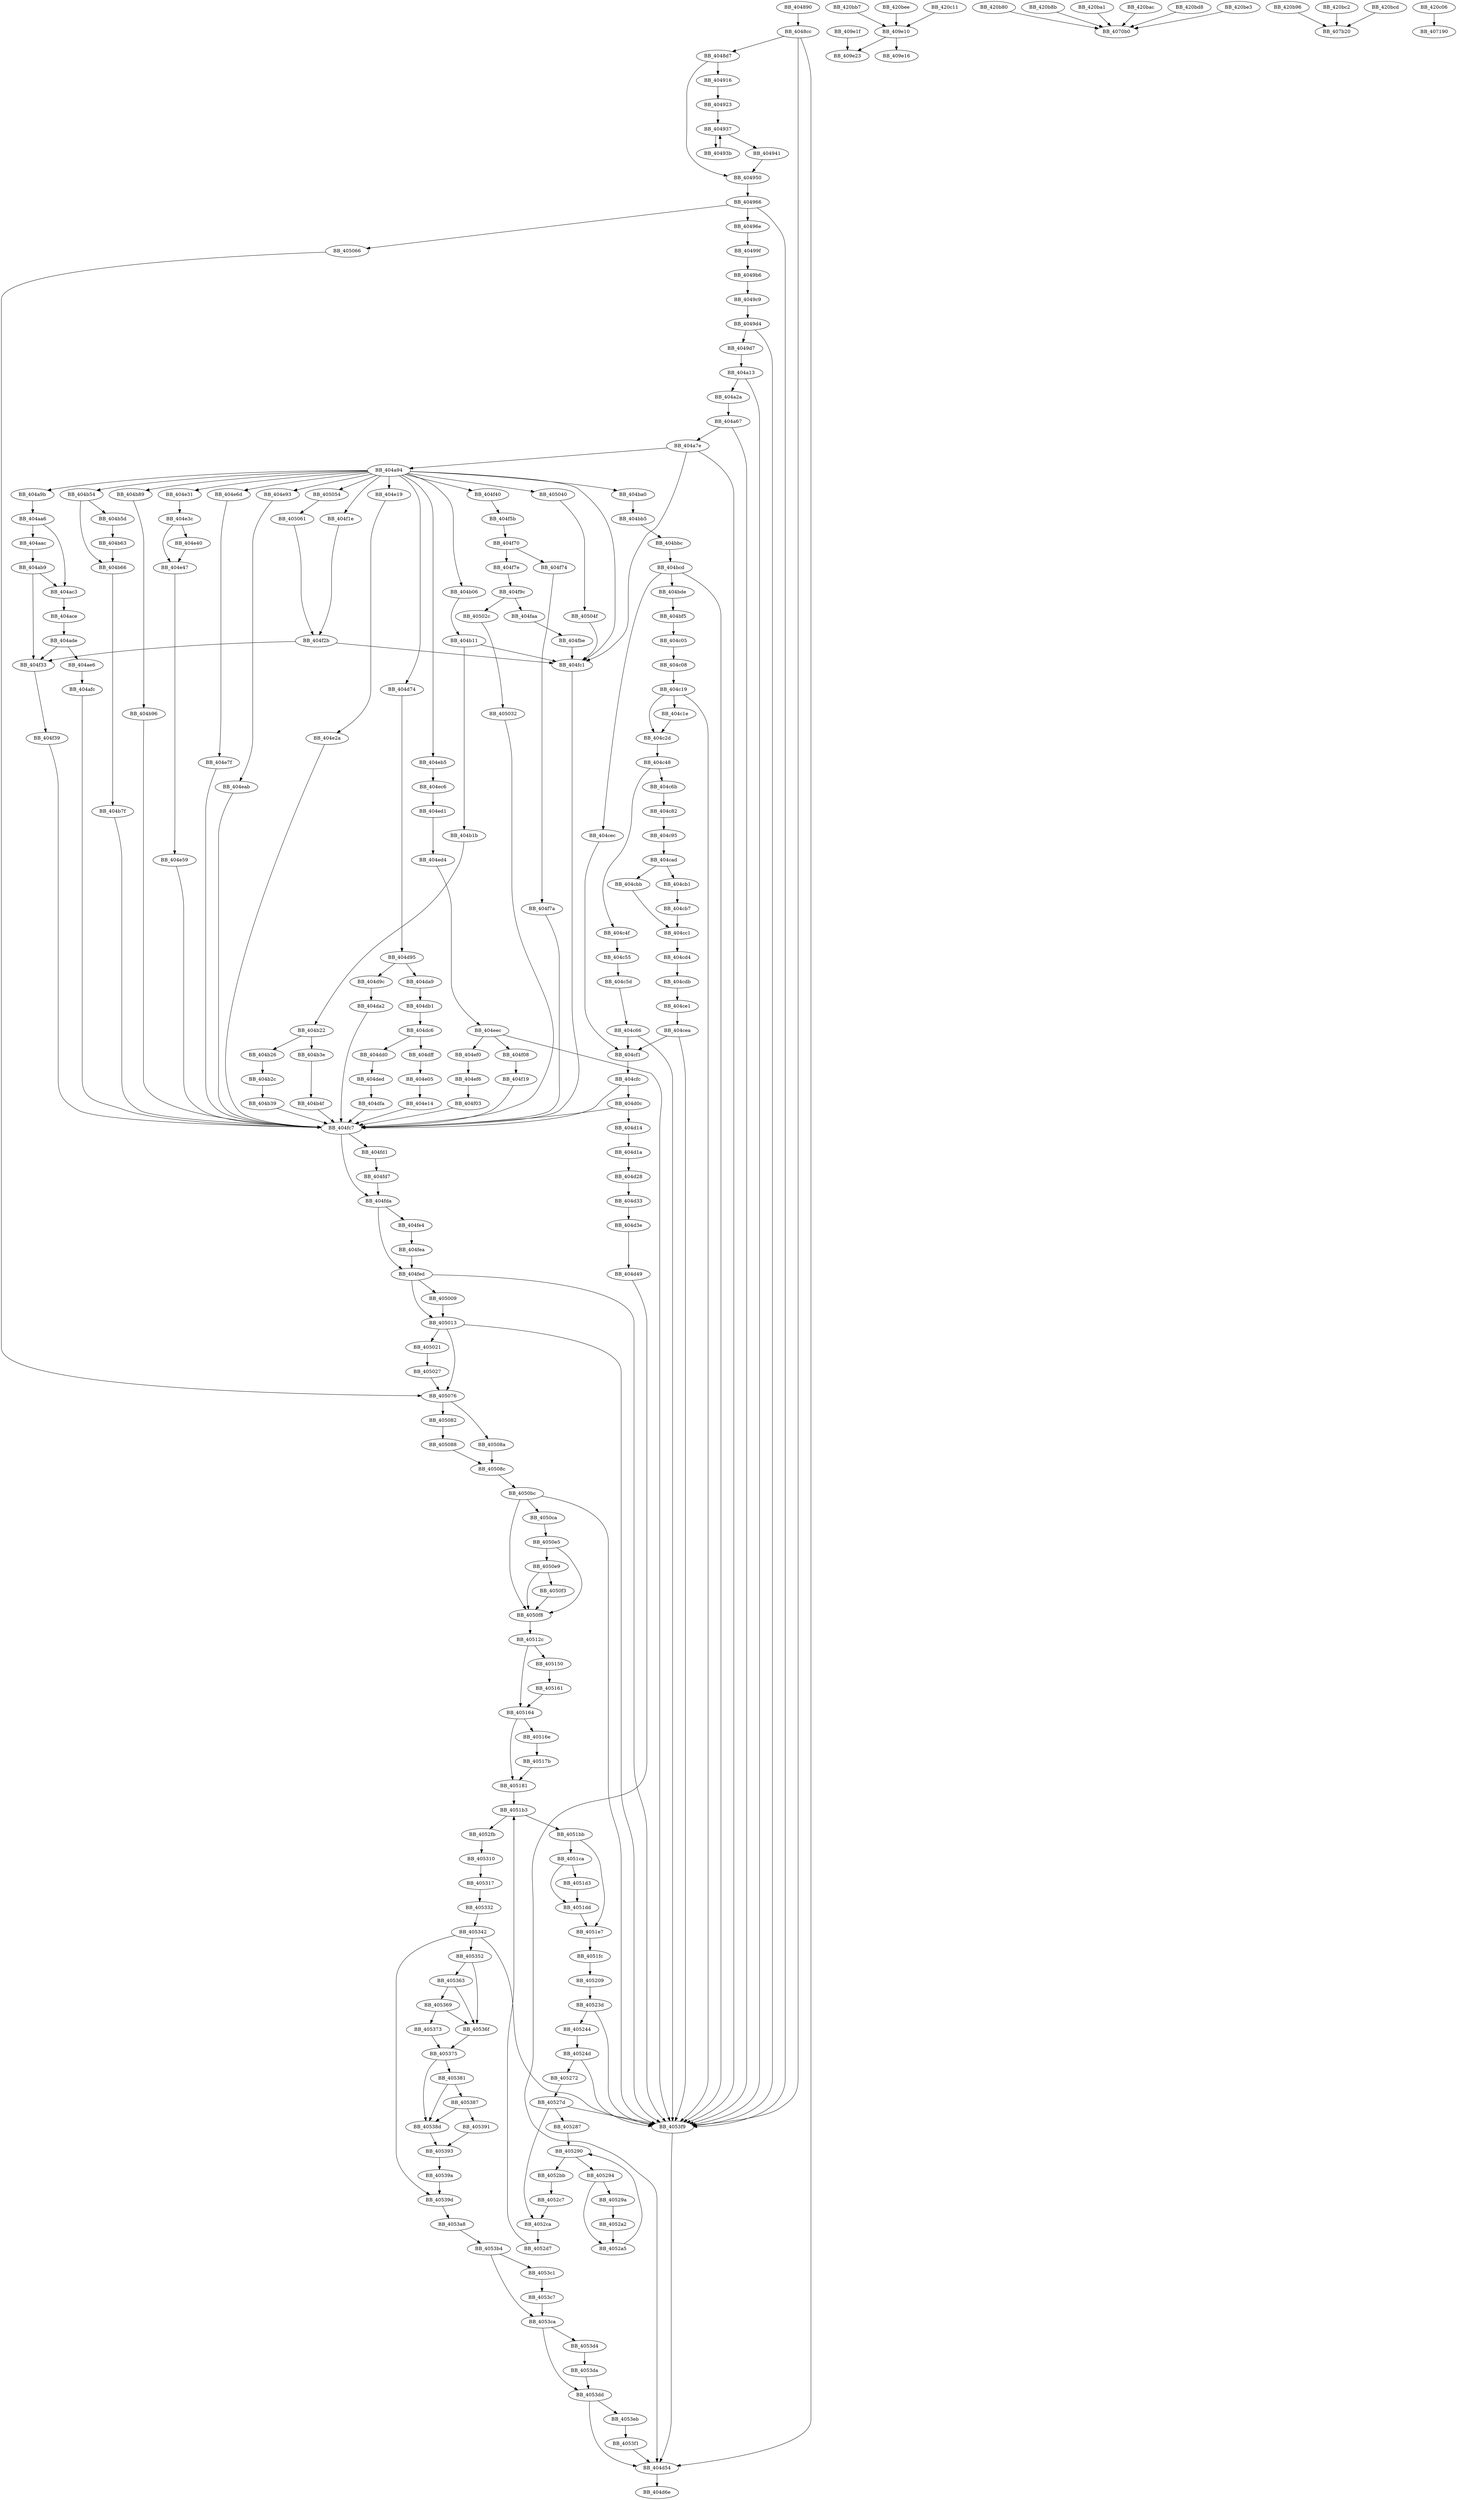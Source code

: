 DiGraph sub_404890{
BB_404890->BB_4048cc
BB_4048cc->BB_4048d7
BB_4048cc->BB_404d54
BB_4048cc->BB_4053f9
BB_4048d7->BB_404916
BB_4048d7->BB_404950
BB_404916->BB_404923
BB_404923->BB_404937
BB_404937->BB_40493b
BB_404937->BB_404941
BB_40493b->BB_404937
BB_404941->BB_404950
BB_404950->BB_404966
BB_404966->BB_40496e
BB_404966->BB_405066
BB_404966->BB_4053f9
BB_40496e->BB_40499f
BB_40499f->BB_4049b6
BB_4049b6->BB_4049c9
BB_4049c9->BB_4049d4
BB_4049d4->BB_4049d7
BB_4049d4->BB_4053f9
BB_4049d7->BB_404a13
BB_404a13->BB_404a2a
BB_404a13->BB_4053f9
BB_404a2a->BB_404a67
BB_404a67->BB_404a7e
BB_404a67->BB_4053f9
BB_404a7e->BB_404a94
BB_404a7e->BB_404fc1
BB_404a7e->BB_4053f9
BB_404a94->BB_404a9b
BB_404a94->BB_404b06
BB_404a94->BB_404b54
BB_404a94->BB_404b89
BB_404a94->BB_404ba0
BB_404a94->BB_404d74
BB_404a94->BB_404e19
BB_404a94->BB_404e31
BB_404a94->BB_404e6d
BB_404a94->BB_404e93
BB_404a94->BB_404eb5
BB_404a94->BB_404f1e
BB_404a94->BB_404f40
BB_404a94->BB_404fc1
BB_404a94->BB_405040
BB_404a94->BB_405054
BB_404a9b->BB_404aa6
BB_404aa6->BB_404aac
BB_404aa6->BB_404ac3
BB_404aac->BB_404ab9
BB_404ab9->BB_404ac3
BB_404ab9->BB_404f33
BB_404ac3->BB_404ace
BB_404ace->BB_404ade
BB_404ade->BB_404ae6
BB_404ade->BB_404f33
BB_404ae6->BB_404afc
BB_404afc->BB_404fc7
BB_404b06->BB_404b11
BB_404b11->BB_404b1b
BB_404b11->BB_404fc1
BB_404b1b->BB_404b22
BB_404b22->BB_404b26
BB_404b22->BB_404b3e
BB_404b26->BB_404b2c
BB_404b2c->BB_404b39
BB_404b39->BB_404fc7
BB_404b3e->BB_404b4f
BB_404b4f->BB_404fc7
BB_404b54->BB_404b5d
BB_404b54->BB_404b66
BB_404b5d->BB_404b63
BB_404b63->BB_404b66
BB_404b66->BB_404b7f
BB_404b7f->BB_404fc7
BB_404b89->BB_404b96
BB_404b96->BB_404fc7
BB_404ba0->BB_404bb5
BB_404bb5->BB_404bbc
BB_404bbc->BB_404bcd
BB_404bcd->BB_404bde
BB_404bcd->BB_404cec
BB_404bcd->BB_4053f9
BB_404bde->BB_404bf5
BB_404bf5->BB_404c05
BB_404c05->BB_404c08
BB_404c08->BB_404c19
BB_404c19->BB_404c1e
BB_404c19->BB_404c2d
BB_404c19->BB_4053f9
BB_404c1e->BB_404c2d
BB_404c2d->BB_404c48
BB_404c48->BB_404c4f
BB_404c48->BB_404c6b
BB_404c4f->BB_404c55
BB_404c55->BB_404c5d
BB_404c5d->BB_404c66
BB_404c66->BB_404cf1
BB_404c66->BB_4053f9
BB_404c6b->BB_404c82
BB_404c82->BB_404c95
BB_404c95->BB_404cad
BB_404cad->BB_404cb1
BB_404cad->BB_404cbb
BB_404cb1->BB_404cb7
BB_404cb7->BB_404cc1
BB_404cbb->BB_404cc1
BB_404cc1->BB_404cd4
BB_404cd4->BB_404cdb
BB_404cdb->BB_404ce1
BB_404ce1->BB_404cea
BB_404cea->BB_404cf1
BB_404cea->BB_4053f9
BB_404cec->BB_404cf1
BB_404cf1->BB_404cfc
BB_404cfc->BB_404d0c
BB_404cfc->BB_404fc7
BB_404d0c->BB_404d14
BB_404d0c->BB_404fc7
BB_404d14->BB_404d1a
BB_404d1a->BB_404d28
BB_404d28->BB_404d33
BB_404d33->BB_404d3e
BB_404d3e->BB_404d49
BB_404d49->BB_404d54
BB_404d54->BB_404d6e
BB_404d74->BB_404d95
BB_404d95->BB_404d9c
BB_404d95->BB_404da9
BB_404d9c->BB_404da2
BB_404da2->BB_404fc7
BB_404da9->BB_404db1
BB_404db1->BB_404dc6
BB_404dc6->BB_404dd0
BB_404dc6->BB_404dff
BB_404dd0->BB_404ded
BB_404ded->BB_404dfa
BB_404dfa->BB_404fc7
BB_404dff->BB_404e05
BB_404e05->BB_404e14
BB_404e14->BB_404fc7
BB_404e19->BB_404e2a
BB_404e2a->BB_404fc7
BB_404e31->BB_404e3c
BB_404e3c->BB_404e40
BB_404e3c->BB_404e47
BB_404e40->BB_404e47
BB_404e47->BB_404e59
BB_404e59->BB_404fc7
BB_404e6d->BB_404e7f
BB_404e7f->BB_404fc7
BB_404e93->BB_404eab
BB_404eab->BB_404fc7
BB_404eb5->BB_404ec6
BB_404ec6->BB_404ed1
BB_404ed1->BB_404ed4
BB_404ed4->BB_404eec
BB_404eec->BB_404ef0
BB_404eec->BB_404f08
BB_404eec->BB_4053f9
BB_404ef0->BB_404ef6
BB_404ef6->BB_404f03
BB_404f03->BB_404fc7
BB_404f08->BB_404f19
BB_404f19->BB_404fc7
BB_404f1e->BB_404f2b
BB_404f2b->BB_404f33
BB_404f2b->BB_404fc1
BB_404f33->BB_404f39
BB_404f39->BB_404fc7
BB_404f40->BB_404f5b
BB_404f5b->BB_404f70
BB_404f70->BB_404f74
BB_404f70->BB_404f7e
BB_404f74->BB_404f7a
BB_404f7a->BB_404fc7
BB_404f7e->BB_404f9c
BB_404f9c->BB_404faa
BB_404f9c->BB_40502c
BB_404faa->BB_404fbe
BB_404fbe->BB_404fc1
BB_404fc1->BB_404fc7
BB_404fc7->BB_404fd1
BB_404fc7->BB_404fda
BB_404fd1->BB_404fd7
BB_404fd7->BB_404fda
BB_404fda->BB_404fe4
BB_404fda->BB_404fed
BB_404fe4->BB_404fea
BB_404fea->BB_404fed
BB_404fed->BB_405009
BB_404fed->BB_405013
BB_404fed->BB_4053f9
BB_405009->BB_405013
BB_405013->BB_405021
BB_405013->BB_405076
BB_405013->BB_4053f9
BB_405021->BB_405027
BB_405027->BB_405076
BB_40502c->BB_405032
BB_405032->BB_404fc7
BB_405040->BB_40504f
BB_40504f->BB_404fc1
BB_405054->BB_405061
BB_405061->BB_404f2b
BB_405066->BB_405076
BB_405076->BB_405082
BB_405076->BB_40508a
BB_405082->BB_405088
BB_405088->BB_40508c
BB_40508a->BB_40508c
BB_40508c->BB_4050bc
BB_4050bc->BB_4050ca
BB_4050bc->BB_4050f8
BB_4050bc->BB_4053f9
BB_4050ca->BB_4050e5
BB_4050e5->BB_4050e9
BB_4050e5->BB_4050f8
BB_4050e9->BB_4050f3
BB_4050e9->BB_4050f8
BB_4050f3->BB_4050f8
BB_4050f8->BB_40512c
BB_40512c->BB_405150
BB_40512c->BB_405164
BB_405150->BB_405161
BB_405161->BB_405164
BB_405164->BB_40516e
BB_405164->BB_405181
BB_40516e->BB_40517b
BB_40517b->BB_405181
BB_405181->BB_4051b3
BB_4051b3->BB_4051bb
BB_4051b3->BB_4052fb
BB_4051bb->BB_4051ca
BB_4051bb->BB_4051e7
BB_4051ca->BB_4051d3
BB_4051ca->BB_4051dd
BB_4051d3->BB_4051dd
BB_4051dd->BB_4051e7
BB_4051e7->BB_4051fc
BB_4051fc->BB_405209
BB_405209->BB_40523d
BB_40523d->BB_405244
BB_40523d->BB_4053f9
BB_405244->BB_40524d
BB_40524d->BB_405272
BB_40524d->BB_4053f9
BB_405272->BB_40527d
BB_40527d->BB_405287
BB_40527d->BB_4052ca
BB_40527d->BB_4053f9
BB_405287->BB_405290
BB_405290->BB_405294
BB_405290->BB_4052bb
BB_405294->BB_40529a
BB_405294->BB_4052a5
BB_40529a->BB_4052a2
BB_4052a2->BB_4052a5
BB_4052a5->BB_405290
BB_4052bb->BB_4052c7
BB_4052c7->BB_4052ca
BB_4052ca->BB_4052d7
BB_4052d7->BB_4051b3
BB_4052fb->BB_405310
BB_405310->BB_405317
BB_405317->BB_405332
BB_405332->BB_405342
BB_405342->BB_405352
BB_405342->BB_40539d
BB_405342->BB_4053f9
BB_405352->BB_405363
BB_405352->BB_40536f
BB_405363->BB_405369
BB_405363->BB_40536f
BB_405369->BB_40536f
BB_405369->BB_405373
BB_40536f->BB_405375
BB_405373->BB_405375
BB_405375->BB_405381
BB_405375->BB_40538d
BB_405381->BB_405387
BB_405381->BB_40538d
BB_405387->BB_40538d
BB_405387->BB_405391
BB_40538d->BB_405393
BB_405391->BB_405393
BB_405393->BB_40539a
BB_40539a->BB_40539d
BB_40539d->BB_4053a8
BB_4053a8->BB_4053b4
BB_4053b4->BB_4053c1
BB_4053b4->BB_4053ca
BB_4053c1->BB_4053c7
BB_4053c7->BB_4053ca
BB_4053ca->BB_4053d4
BB_4053ca->BB_4053dd
BB_4053d4->BB_4053da
BB_4053da->BB_4053dd
BB_4053dd->BB_404d54
BB_4053dd->BB_4053eb
BB_4053eb->BB_4053f1
BB_4053f1->BB_404d54
BB_4053f9->BB_404d54
BB_409e10->BB_409e16
BB_409e10->BB_409e23
BB_409e1f->BB_409e23
BB_420b80->BB_4070b0
BB_420b8b->BB_4070b0
BB_420b96->BB_407b20
BB_420ba1->BB_4070b0
BB_420bac->BB_4070b0
BB_420bb7->BB_409e10
BB_420bc2->BB_407b20
BB_420bcd->BB_407b20
BB_420bd8->BB_4070b0
BB_420be3->BB_4070b0
BB_420bee->BB_409e10
BB_420c06->BB_407190
BB_420c11->BB_409e10
}
